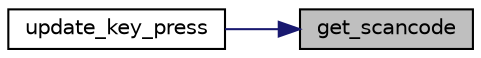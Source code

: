 digraph "get_scancode"
{
 // LATEX_PDF_SIZE
  edge [fontname="Helvetica",fontsize="10",labelfontname="Helvetica",labelfontsize="10"];
  node [fontname="Helvetica",fontsize="10",shape=record];
  rankdir="RL";
  Node1 [label="get_scancode",height=0.2,width=0.4,color="black", fillcolor="grey75", style="filled", fontcolor="black",tooltip="Get scancode read from keyboard."];
  Node1 -> Node2 [dir="back",color="midnightblue",fontsize="10",style="solid",fontname="Helvetica"];
  Node2 [label="update_key_press",height=0.2,width=0.4,color="black", fillcolor="white", style="filled",URL="$group__aux__functions.html#ga5a200d1a18d60b4cd045d19a821cf363",tooltip="Updates mouse pressed into the global keys."];
}
